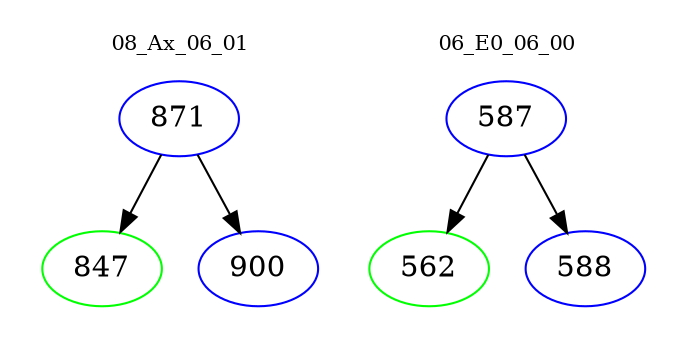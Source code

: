 digraph{
subgraph cluster_0 {
color = white
label = "08_Ax_06_01";
fontsize=10;
T0_871 [label="871", color="blue"]
T0_871 -> T0_847 [color="black"]
T0_847 [label="847", color="green"]
T0_871 -> T0_900 [color="black"]
T0_900 [label="900", color="blue"]
}
subgraph cluster_1 {
color = white
label = "06_E0_06_00";
fontsize=10;
T1_587 [label="587", color="blue"]
T1_587 -> T1_562 [color="black"]
T1_562 [label="562", color="green"]
T1_587 -> T1_588 [color="black"]
T1_588 [label="588", color="blue"]
}
}
